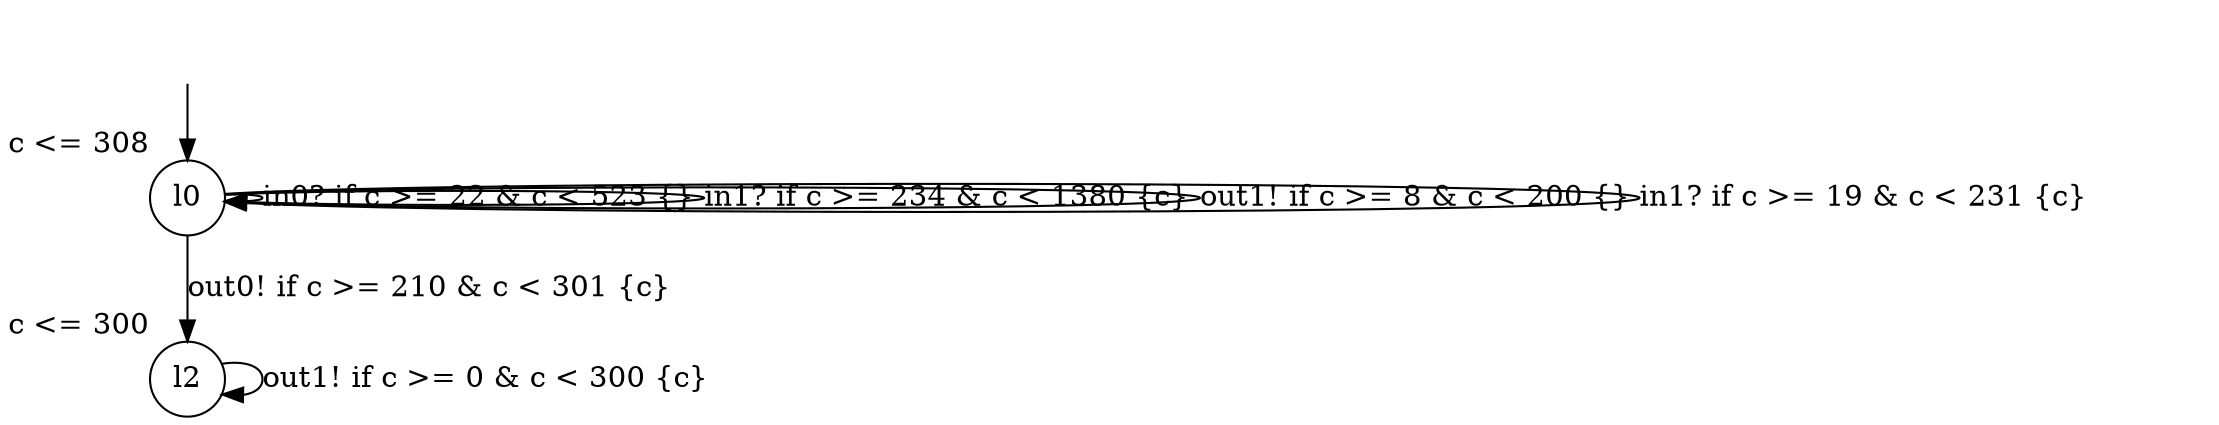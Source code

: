 digraph g {
__start0 [label="" shape="none"];
l0 [shape="circle" margin=0 label="l0", xlabel="c <= 308"];
l2 [shape="circle" margin=0 label="l2", xlabel="c <= 300"];
l0 -> l0 [label="in0? if c >= 22 & c < 523 {} "];
l0 -> l0 [label="in1? if c >= 234 & c < 1380 {c} "];
l0 -> l2 [label="out0! if c >= 210 & c < 301 {c} "];
l0 -> l0 [label="out1! if c >= 8 & c < 200 {} "];
l0 -> l0 [label="in1? if c >= 19 & c < 231 {c} "];
l2 -> l2 [label="out1! if c >= 0 & c < 300 {c} "];
__start0 -> l0;
}
